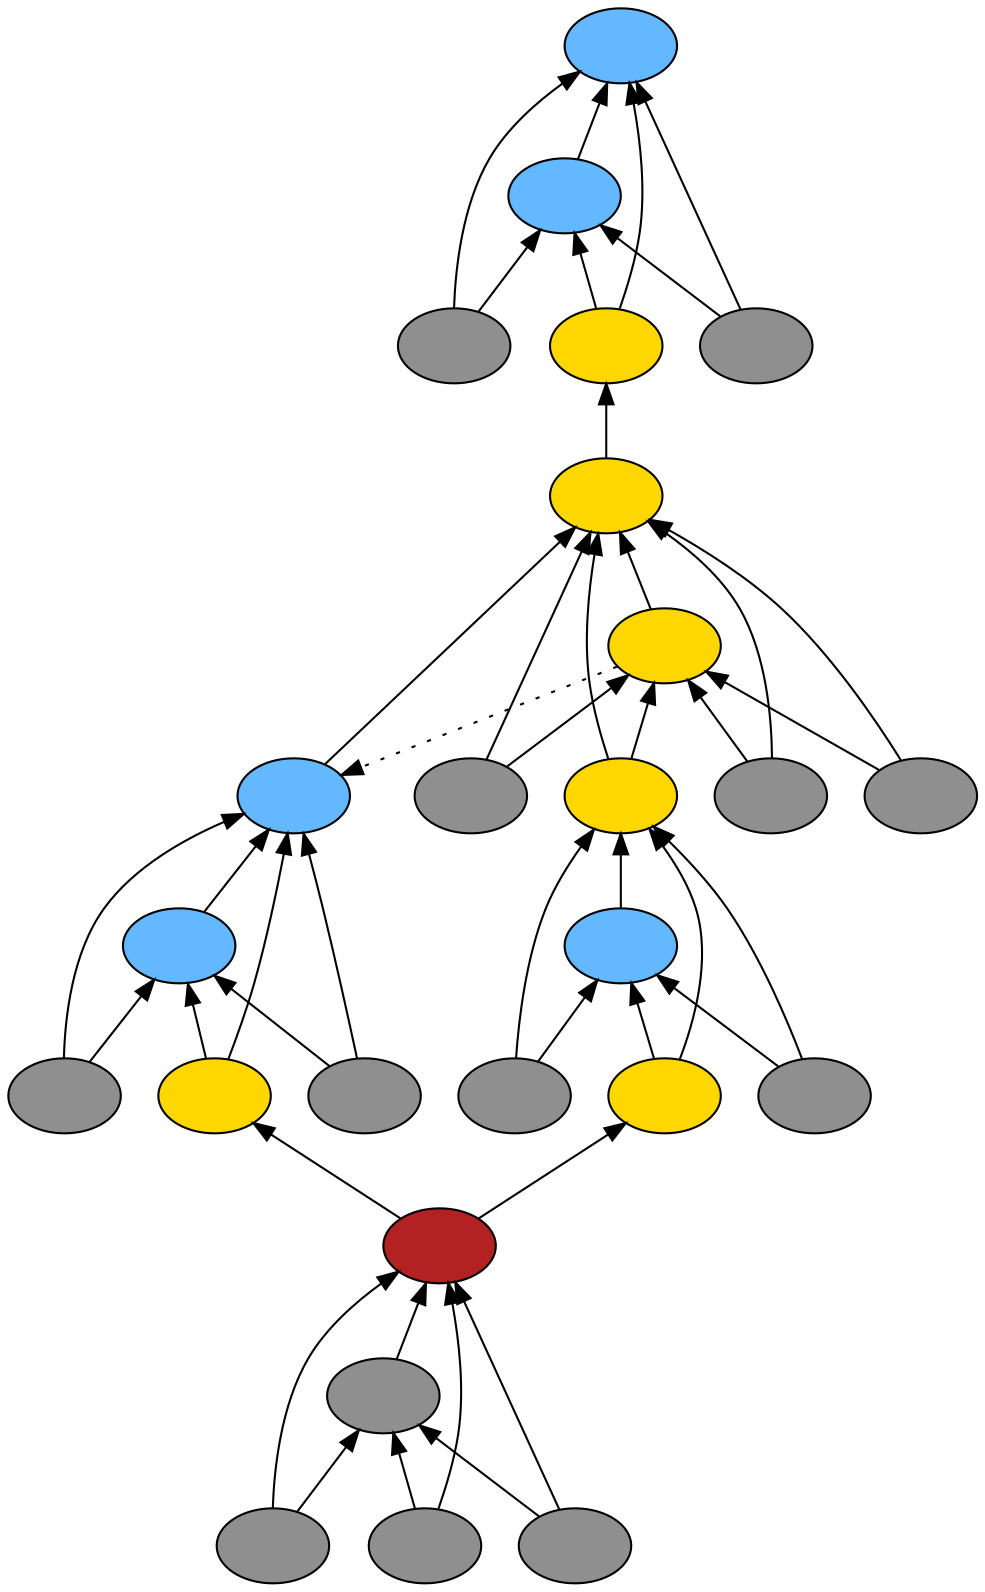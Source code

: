 digraph {
rankdir=BT
fontsize=24
subgraph clster1 {
subgraph clster2 {
"60032512"["fillcolor"="firebrick" "fontsize"="24" "label"="" "shape"="ellipse" "style"="filled" ]
"59581664"["fillcolor"="grey56" "fontsize"="24" "label"="" "shape"="ellipse" "style"="filled" ]
"60730192"["fillcolor"="grey56" "fontsize"="24" "label"="" "shape"="ellipse" "style"="filled" ]
"58687760"["fillcolor"="grey56" "fontsize"="24" "label"="" "shape"="ellipse" "style"="filled" ]
"59543920"["fillcolor"="grey56" "fontsize"="24" "label"="" "shape"="ellipse" "style"="filled" ]
}

subgraph clster3 {
"58863744"["fillcolor"="gold" "fontsize"="24" "label"="" "shape"="ellipse" "style"="filled" ]
"61024240"["fillcolor"="gold" "fontsize"="24" "label"="" "shape"="ellipse" "style"="filled" ]
"58995920"["fillcolor"="grey56" "fontsize"="24" "label"="" "shape"="ellipse" "style"="filled" ]
"58799440"["fillcolor"="gold" "fontsize"="24" "label"="" "shape"="ellipse" "style"="filled" ]
"58598656"["fillcolor"="steelblue1" "fontsize"="24" "label"="" "shape"="ellipse" "style"="filled" ]
"58682784"["fillcolor"="grey56" "fontsize"="24" "label"="" "shape"="ellipse" "style"="filled" ]
"58846304"["fillcolor"="gold" "fontsize"="24" "label"="" "shape"="ellipse" "style"="filled" ]
"59036848"["fillcolor"="grey56" "fontsize"="24" "label"="" "shape"="ellipse" "style"="filled" ]
"58570656"["fillcolor"="grey56" "fontsize"="24" "label"="" "shape"="ellipse" "style"="filled" ]
"59044160"["fillcolor"="grey56" "fontsize"="24" "label"="" "shape"="ellipse" "style"="filled" ]
}

subgraph clster4 {
"59642864"["fillcolor"="steelblue1" "fontsize"="24" "label"="" "shape"="ellipse" "style"="filled" ]
"59605120"["fillcolor"="steelblue1" "fontsize"="24" "label"="" "shape"="ellipse" "style"="filled" ]
"59680608"["fillcolor"="grey56" "fontsize"="24" "label"="" "shape"="ellipse" "style"="filled" ]
"59718352"["fillcolor"="gold" "fontsize"="24" "label"="" "shape"="ellipse" "style"="filled" ]
"59756096"["fillcolor"="grey56" "fontsize"="24" "label"="" "shape"="ellipse" "style"="filled" ]
}

}

subgraph clster5 {
"59392624"["fillcolor"="steelblue1" "fontsize"="24" "label"="" "shape"="ellipse" "style"="filled" ]
"59356448"["fillcolor"="steelblue1" "fontsize"="24" "label"="" "shape"="ellipse" "style"="filled" ]
"59443824"["fillcolor"="grey56" "fontsize"="24" "label"="" "shape"="ellipse" "style"="filled" ]
"59480000"["fillcolor"="gold" "fontsize"="24" "label"="" "shape"="ellipse" "style"="filled" ]
"59531200"["fillcolor"="grey56" "fontsize"="24" "label"="" "shape"="ellipse" "style"="filled" ]
}

"58995920" -> "58863744"["arrowhead"="normal" "color"="black" "constraint"="true" "style"="solid" ]
"58995920" -> "61024240"["arrowhead"="normal" "color"="black" "constraint"="true" "style"="solid" ]
"58799440" -> "58863744"["arrowhead"="normal" "color"="black" "constraint"="true" "style"="solid" ]
"58799440" -> "61024240"["arrowhead"="normal" "color"="black" "constraint"="true" "style"="solid" ]
"58682784" -> "58799440"["arrowhead"="normal" "color"="black" "constraint"="true" "style"="solid" ]
"58682784" -> "58598656"["arrowhead"="normal" "color"="black" "constraint"="true" "style"="solid" ]
"58846304" -> "58799440"["arrowhead"="normal" "color"="black" "constraint"="true" "style"="solid" ]
"58846304" -> "58598656"["arrowhead"="normal" "color"="black" "constraint"="true" "style"="solid" ]
"60032512" -> "58846304"["arrowhead"="normal" "color"="black" "constraint"="true" "style"="solid" ]
"59036848" -> "58799440"["arrowhead"="normal" "color"="black" "constraint"="true" "style"="solid" ]
"59036848" -> "58598656"["arrowhead"="normal" "color"="black" "constraint"="true" "style"="solid" ]
"58598656" -> "58799440"["arrowhead"="normal" "color"="black" "constraint"="true" "style"="solid" ]
"58570656" -> "58863744"["arrowhead"="normal" "color"="black" "constraint"="true" "style"="solid" ]
"58570656" -> "61024240"["arrowhead"="normal" "color"="black" "constraint"="true" "style"="solid" ]
"59044160" -> "58863744"["arrowhead"="normal" "color"="black" "constraint"="true" "style"="solid" ]
"59044160" -> "61024240"["arrowhead"="normal" "color"="black" "constraint"="true" "style"="solid" ]
"61024240" -> "58863744"["arrowhead"="normal" "color"="black" "constraint"="true" "style"="solid" ]
"59392624" -> "58863744"["arrowhead"="normal" "color"="black" "constraint"="true" "style"="solid" ]
"61024240" -> "59392624"["arrowhead"="normal" "color"="black" "constraint"="false" "style"="dotted" ]
"59443824" -> "59392624"["arrowhead"="normal" "color"="black" "constraint"="true" "style"="solid" ]
"59443824" -> "59356448"["arrowhead"="normal" "color"="black" "constraint"="true" "style"="solid" ]
"59480000" -> "59392624"["arrowhead"="normal" "color"="black" "constraint"="true" "style"="solid" ]
"59480000" -> "59356448"["arrowhead"="normal" "color"="black" "constraint"="true" "style"="solid" ]
"60032512" -> "59480000"["arrowhead"="normal" "color"="black" "constraint"="true" "style"="solid" ]
"59531200" -> "59392624"["arrowhead"="normal" "color"="black" "constraint"="true" "style"="solid" ]
"59531200" -> "59356448"["arrowhead"="normal" "color"="black" "constraint"="true" "style"="solid" ]
"59356448" -> "59392624"["arrowhead"="normal" "color"="black" "constraint"="true" "style"="solid" ]
"59680608" -> "59642864"["arrowhead"="normal" "color"="black" "constraint"="true" "style"="solid" ]
"59680608" -> "59605120"["arrowhead"="normal" "color"="black" "constraint"="true" "style"="solid" ]
"59718352" -> "59642864"["arrowhead"="normal" "color"="black" "constraint"="true" "style"="solid" ]
"59718352" -> "59605120"["arrowhead"="normal" "color"="black" "constraint"="true" "style"="solid" ]
"58863744" -> "59718352"["arrowhead"="normal" "color"="black" "constraint"="true" "style"="solid" ]
"59756096" -> "59642864"["arrowhead"="normal" "color"="black" "constraint"="true" "style"="solid" ]
"59756096" -> "59605120"["arrowhead"="normal" "color"="black" "constraint"="true" "style"="solid" ]
"59605120" -> "59642864"["arrowhead"="normal" "color"="black" "constraint"="true" "style"="solid" ]
"60730192" -> "60032512"["arrowhead"="normal" "color"="black" "constraint"="true" "style"="solid" ]
"60730192" -> "59581664"["arrowhead"="normal" "color"="black" "constraint"="true" "style"="solid" ]
"58687760" -> "60032512"["arrowhead"="normal" "color"="black" "constraint"="true" "style"="solid" ]
"58687760" -> "59581664"["arrowhead"="normal" "color"="black" "constraint"="true" "style"="solid" ]
"59543920" -> "60032512"["arrowhead"="normal" "color"="black" "constraint"="true" "style"="solid" ]
"59543920" -> "59581664"["arrowhead"="normal" "color"="black" "constraint"="true" "style"="solid" ]
"59581664" -> "60032512"["arrowhead"="normal" "color"="black" "constraint"="true" "style"="solid" ]

}